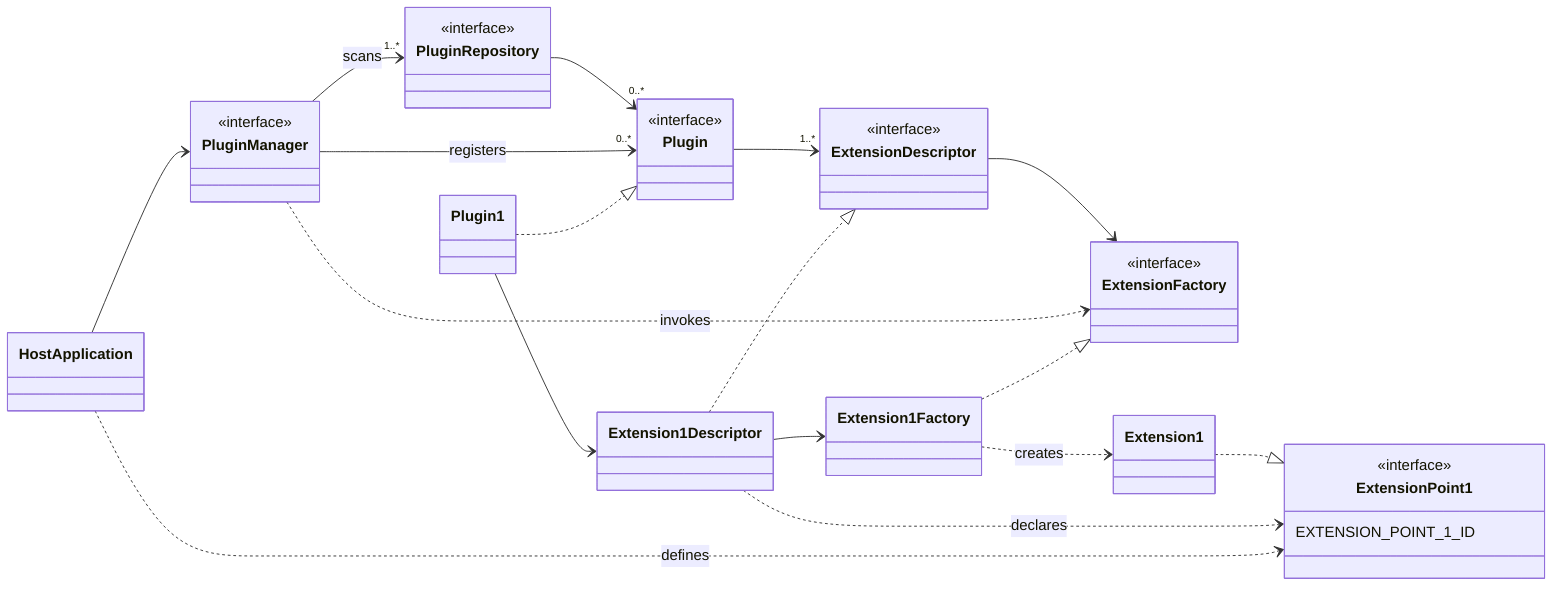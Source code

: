 classDiagram
    direction LR

    class HostApplication {
    }

    class ExtensionPoint1 {
        <<interface>>
        EXTENSION_POINT_1_ID
    }

    class Plugin {
        <<interface>>
    }

    class PluginManager {
        <<interface>>
    }

    class PluginRepository {
        <<interface>>
    }

    class ExtensionDescriptor {
        <<interface>>
    }

    class ExtensionFactory {
        <<interface>>
    }

    class Plugin1 {
    }

    class Extension1Descriptor {
    }

    class Extension1Factory {
    }

    class Extension1 {
    }

    PluginRepository --> "0..*" Plugin
    PluginManager -->  "1..*" PluginRepository: scans
    Plugin --> "1..*" ExtensionDescriptor
    ExtensionDescriptor --> ExtensionFactory
    PluginManager --> "0..*" Plugin : registers
    PluginManager ..> ExtensionFactory : invokes
    Extension1Factory ..|> ExtensionFactory
    Extension1Descriptor ..|> ExtensionDescriptor
    Plugin1 ..|> Plugin
    Extension1 ..|> ExtensionPoint1
    Plugin1 --> Extension1Descriptor
    Extension1Descriptor --> Extension1Factory
    Extension1Factory ..> Extension1 : creates
    Extension1Descriptor ..> ExtensionPoint1: declares
    HostApplication --> PluginManager
    HostApplication ..> ExtensionPoint1: defines